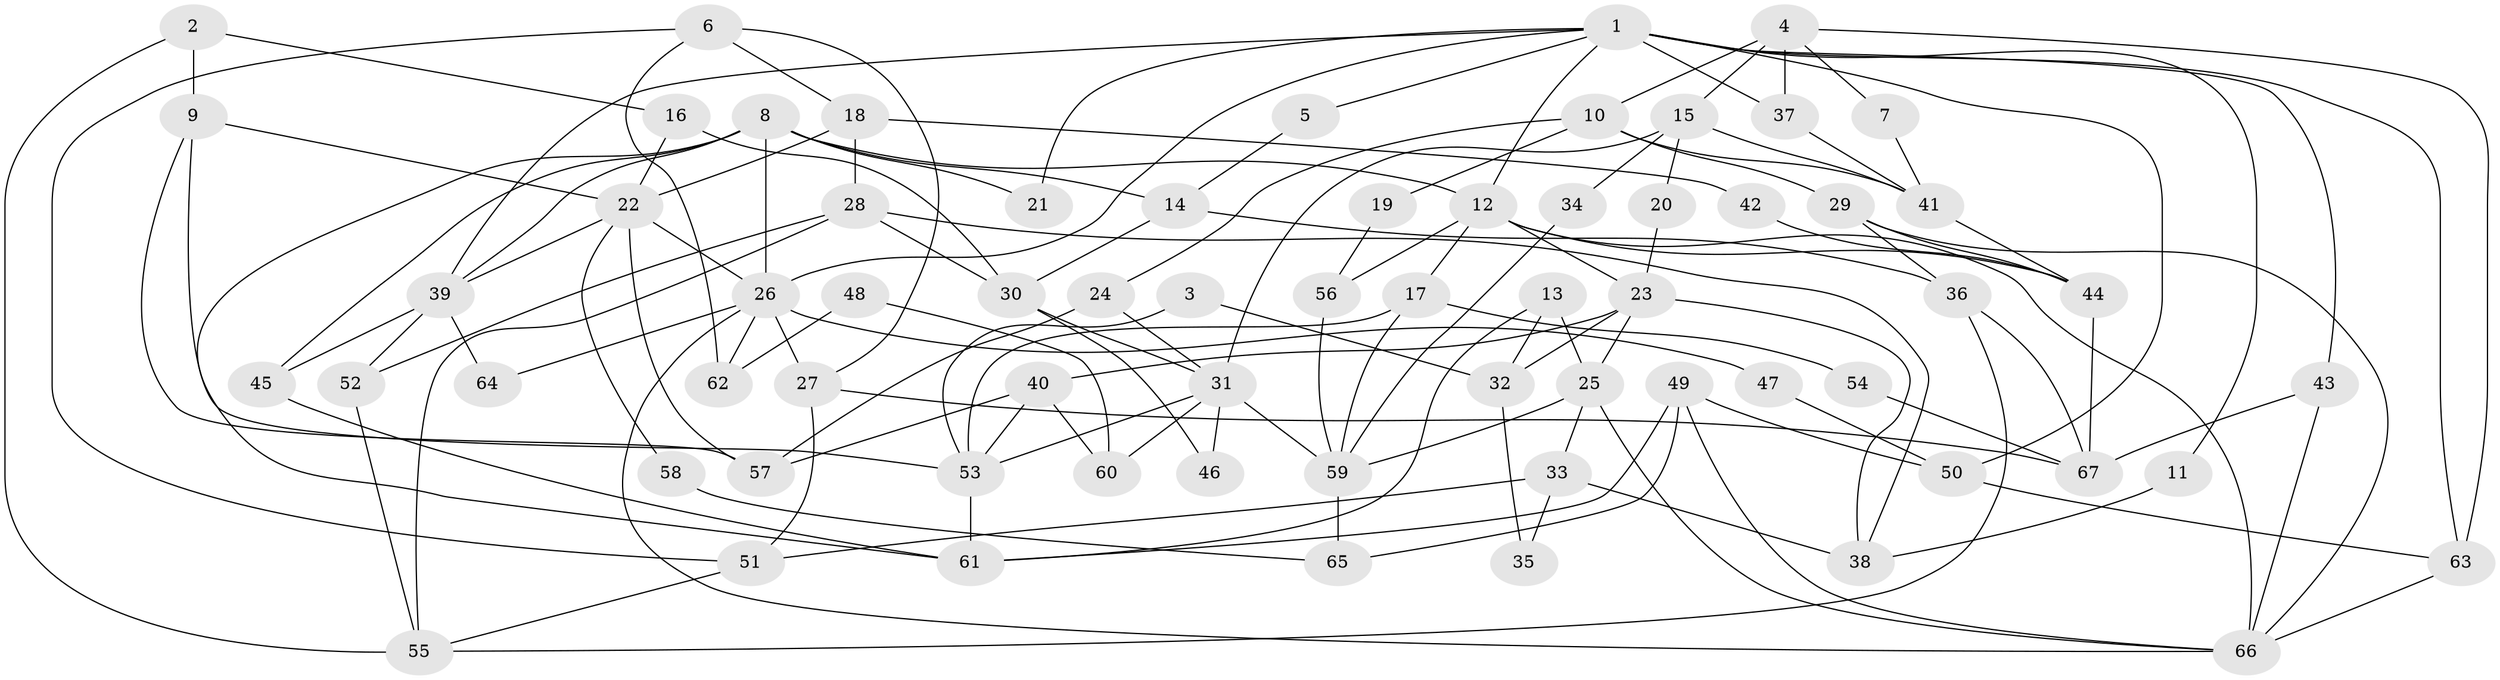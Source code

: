 // coarse degree distribution, {9: 0.08823529411764706, 5: 0.08823529411764706, 2: 0.29411764705882354, 4: 0.23529411764705882, 10: 0.029411764705882353, 6: 0.08823529411764706, 12: 0.029411764705882353, 3: 0.11764705882352941, 8: 0.029411764705882353}
// Generated by graph-tools (version 1.1) at 2025/51/03/04/25 22:51:12]
// undirected, 67 vertices, 134 edges
graph export_dot {
  node [color=gray90,style=filled];
  1;
  2;
  3;
  4;
  5;
  6;
  7;
  8;
  9;
  10;
  11;
  12;
  13;
  14;
  15;
  16;
  17;
  18;
  19;
  20;
  21;
  22;
  23;
  24;
  25;
  26;
  27;
  28;
  29;
  30;
  31;
  32;
  33;
  34;
  35;
  36;
  37;
  38;
  39;
  40;
  41;
  42;
  43;
  44;
  45;
  46;
  47;
  48;
  49;
  50;
  51;
  52;
  53;
  54;
  55;
  56;
  57;
  58;
  59;
  60;
  61;
  62;
  63;
  64;
  65;
  66;
  67;
  1 -- 26;
  1 -- 63;
  1 -- 5;
  1 -- 11;
  1 -- 12;
  1 -- 21;
  1 -- 37;
  1 -- 39;
  1 -- 43;
  1 -- 50;
  2 -- 55;
  2 -- 9;
  2 -- 16;
  3 -- 32;
  3 -- 53;
  4 -- 37;
  4 -- 63;
  4 -- 7;
  4 -- 10;
  4 -- 15;
  5 -- 14;
  6 -- 18;
  6 -- 27;
  6 -- 51;
  6 -- 62;
  7 -- 41;
  8 -- 39;
  8 -- 45;
  8 -- 12;
  8 -- 14;
  8 -- 21;
  8 -- 26;
  8 -- 61;
  9 -- 53;
  9 -- 57;
  9 -- 22;
  10 -- 41;
  10 -- 19;
  10 -- 24;
  10 -- 29;
  11 -- 38;
  12 -- 17;
  12 -- 23;
  12 -- 44;
  12 -- 56;
  12 -- 66;
  13 -- 25;
  13 -- 61;
  13 -- 32;
  14 -- 36;
  14 -- 30;
  15 -- 31;
  15 -- 20;
  15 -- 34;
  15 -- 41;
  16 -- 22;
  16 -- 30;
  17 -- 53;
  17 -- 54;
  17 -- 59;
  18 -- 28;
  18 -- 22;
  18 -- 42;
  19 -- 56;
  20 -- 23;
  22 -- 26;
  22 -- 39;
  22 -- 57;
  22 -- 58;
  23 -- 38;
  23 -- 25;
  23 -- 32;
  23 -- 40;
  24 -- 31;
  24 -- 57;
  25 -- 66;
  25 -- 33;
  25 -- 59;
  26 -- 66;
  26 -- 27;
  26 -- 47;
  26 -- 62;
  26 -- 64;
  27 -- 67;
  27 -- 51;
  28 -- 52;
  28 -- 30;
  28 -- 38;
  28 -- 55;
  29 -- 36;
  29 -- 44;
  29 -- 66;
  30 -- 31;
  30 -- 46;
  31 -- 59;
  31 -- 46;
  31 -- 53;
  31 -- 60;
  32 -- 35;
  33 -- 51;
  33 -- 35;
  33 -- 38;
  34 -- 59;
  36 -- 55;
  36 -- 67;
  37 -- 41;
  39 -- 45;
  39 -- 52;
  39 -- 64;
  40 -- 57;
  40 -- 53;
  40 -- 60;
  41 -- 44;
  42 -- 44;
  43 -- 66;
  43 -- 67;
  44 -- 67;
  45 -- 61;
  47 -- 50;
  48 -- 62;
  48 -- 60;
  49 -- 61;
  49 -- 66;
  49 -- 50;
  49 -- 65;
  50 -- 63;
  51 -- 55;
  52 -- 55;
  53 -- 61;
  54 -- 67;
  56 -- 59;
  58 -- 65;
  59 -- 65;
  63 -- 66;
}
